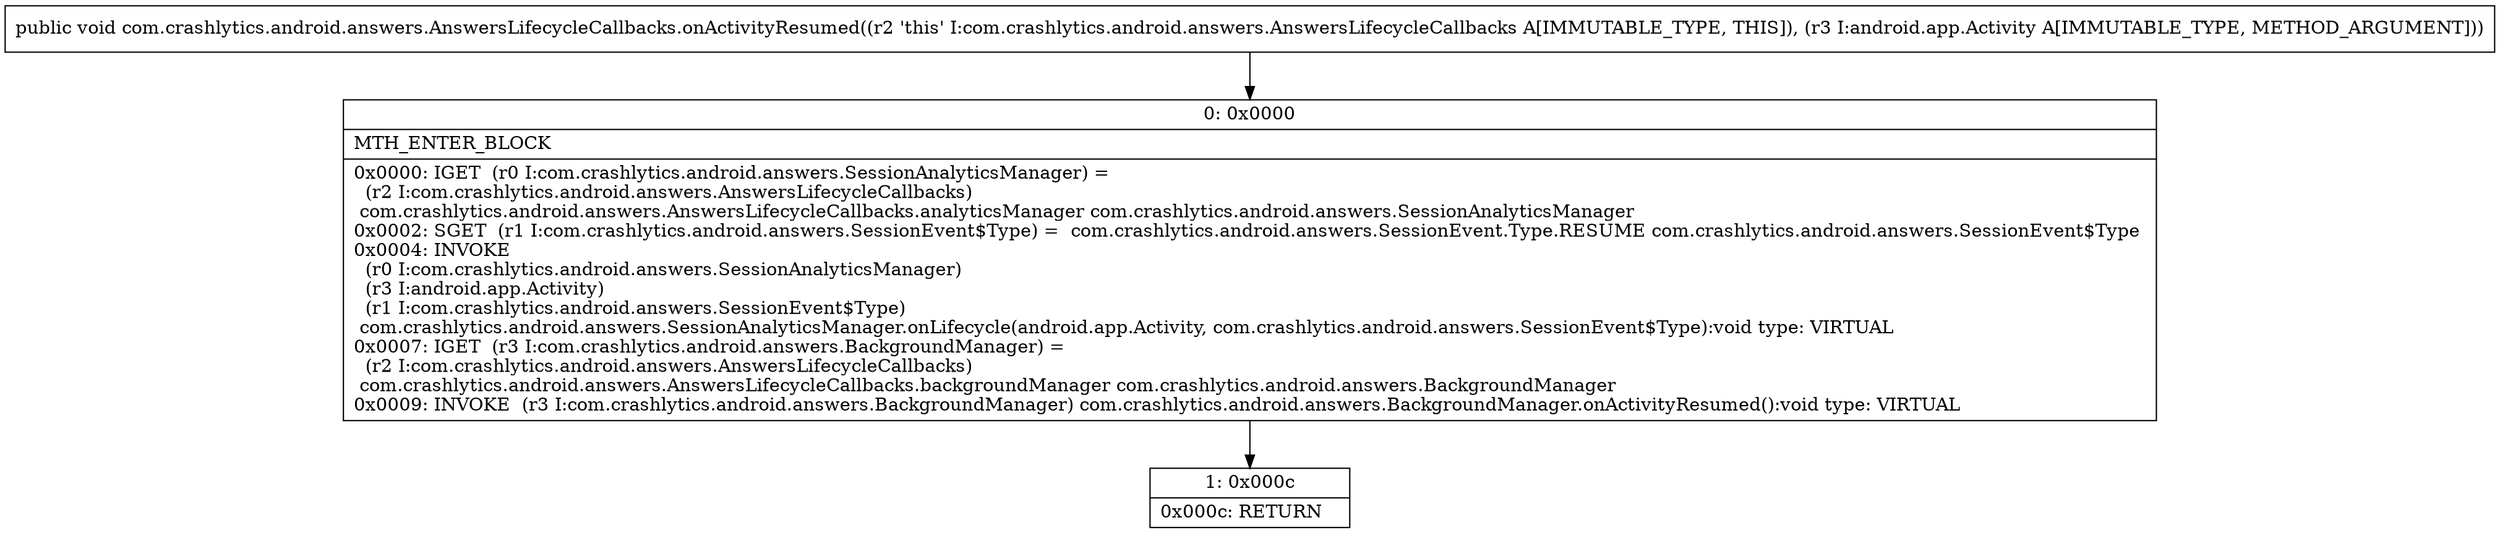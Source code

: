 digraph "CFG forcom.crashlytics.android.answers.AnswersLifecycleCallbacks.onActivityResumed(Landroid\/app\/Activity;)V" {
Node_0 [shape=record,label="{0\:\ 0x0000|MTH_ENTER_BLOCK\l|0x0000: IGET  (r0 I:com.crashlytics.android.answers.SessionAnalyticsManager) = \l  (r2 I:com.crashlytics.android.answers.AnswersLifecycleCallbacks)\l com.crashlytics.android.answers.AnswersLifecycleCallbacks.analyticsManager com.crashlytics.android.answers.SessionAnalyticsManager \l0x0002: SGET  (r1 I:com.crashlytics.android.answers.SessionEvent$Type) =  com.crashlytics.android.answers.SessionEvent.Type.RESUME com.crashlytics.android.answers.SessionEvent$Type \l0x0004: INVOKE  \l  (r0 I:com.crashlytics.android.answers.SessionAnalyticsManager)\l  (r3 I:android.app.Activity)\l  (r1 I:com.crashlytics.android.answers.SessionEvent$Type)\l com.crashlytics.android.answers.SessionAnalyticsManager.onLifecycle(android.app.Activity, com.crashlytics.android.answers.SessionEvent$Type):void type: VIRTUAL \l0x0007: IGET  (r3 I:com.crashlytics.android.answers.BackgroundManager) = \l  (r2 I:com.crashlytics.android.answers.AnswersLifecycleCallbacks)\l com.crashlytics.android.answers.AnswersLifecycleCallbacks.backgroundManager com.crashlytics.android.answers.BackgroundManager \l0x0009: INVOKE  (r3 I:com.crashlytics.android.answers.BackgroundManager) com.crashlytics.android.answers.BackgroundManager.onActivityResumed():void type: VIRTUAL \l}"];
Node_1 [shape=record,label="{1\:\ 0x000c|0x000c: RETURN   \l}"];
MethodNode[shape=record,label="{public void com.crashlytics.android.answers.AnswersLifecycleCallbacks.onActivityResumed((r2 'this' I:com.crashlytics.android.answers.AnswersLifecycleCallbacks A[IMMUTABLE_TYPE, THIS]), (r3 I:android.app.Activity A[IMMUTABLE_TYPE, METHOD_ARGUMENT])) }"];
MethodNode -> Node_0;
Node_0 -> Node_1;
}

